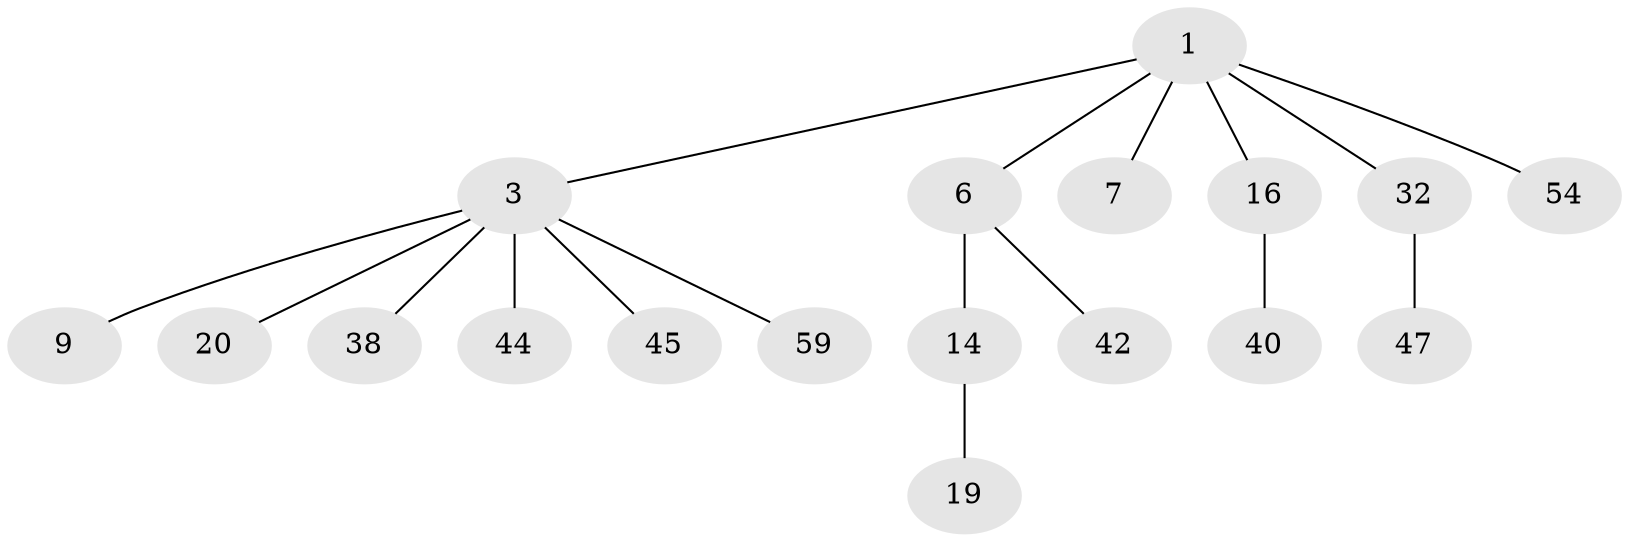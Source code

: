 // original degree distribution, {7: 0.03278688524590164, 3: 0.14754098360655737, 4: 0.04918032786885246, 2: 0.26229508196721313, 1: 0.4918032786885246, 5: 0.01639344262295082}
// Generated by graph-tools (version 1.1) at 2025/19/03/04/25 18:19:10]
// undirected, 18 vertices, 17 edges
graph export_dot {
graph [start="1"]
  node [color=gray90,style=filled];
  1 [super="+2+13+24+12+27+26"];
  3 [super="+4+36"];
  6 [super="+8+17+51+57+43+21"];
  7 [super="+15+10+22"];
  9;
  14 [super="+18"];
  16 [super="+31"];
  19 [super="+61+33"];
  20 [super="+25"];
  32 [super="+37"];
  38 [super="+46"];
  40;
  42 [super="+55"];
  44;
  45;
  47;
  54;
  59;
  1 -- 6;
  1 -- 3;
  1 -- 7;
  1 -- 16;
  1 -- 54;
  1 -- 32;
  3 -- 20;
  3 -- 38;
  3 -- 9;
  3 -- 59;
  3 -- 44;
  3 -- 45;
  6 -- 14;
  6 -- 42;
  14 -- 19;
  16 -- 40;
  32 -- 47;
}
